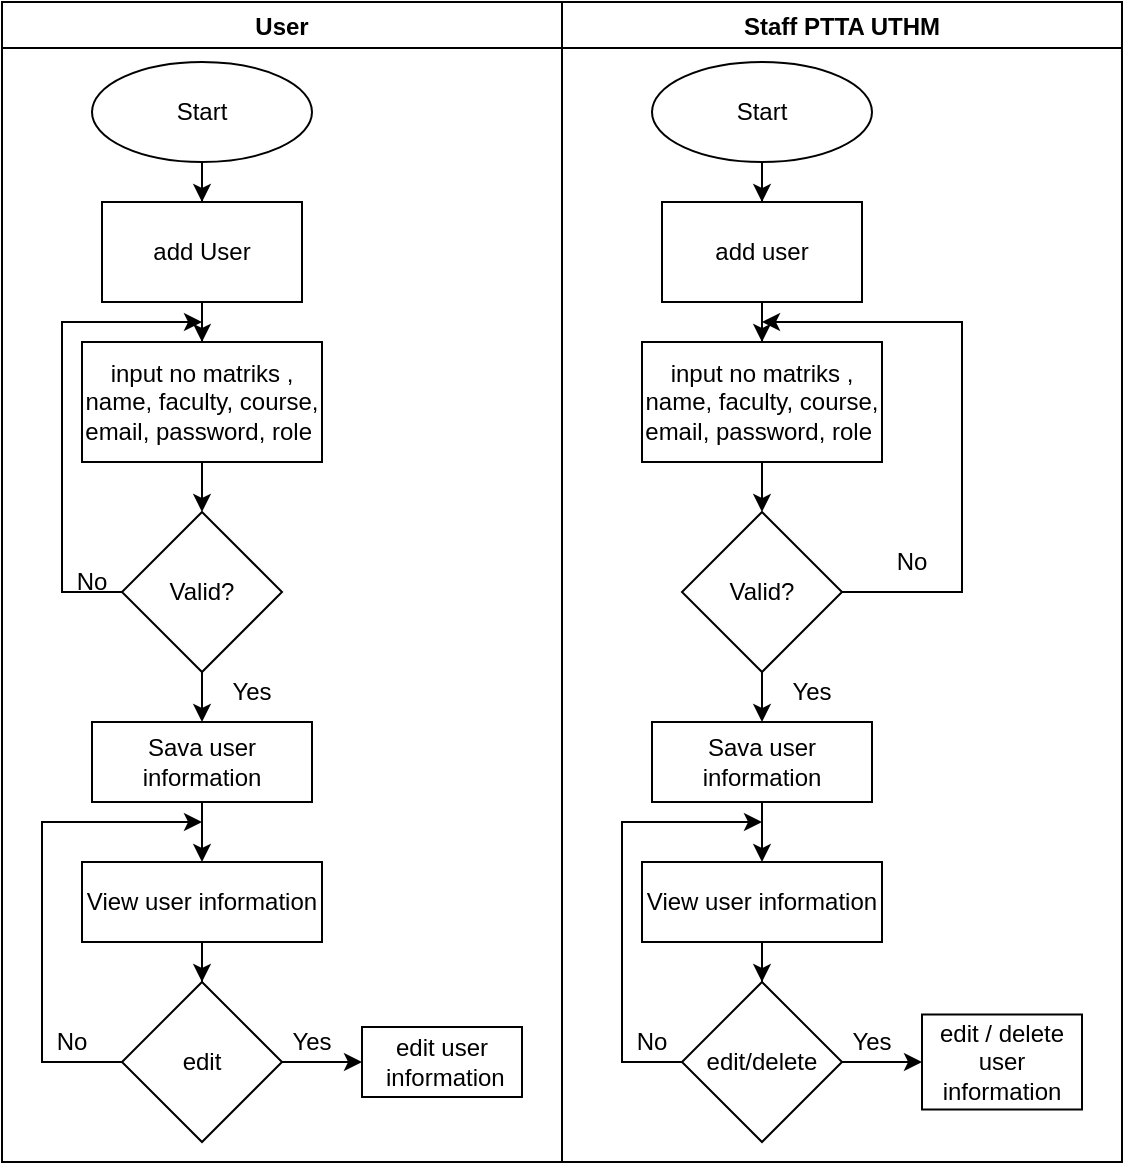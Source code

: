 <mxfile version="25.0.0">
  <diagram name="Page-1" id="uvpJDCQNIZLogQXfxX72">
    <mxGraphModel dx="772" dy="393" grid="1" gridSize="10" guides="1" tooltips="1" connect="1" arrows="1" fold="1" page="1" pageScale="1" pageWidth="850" pageHeight="1100" math="0" shadow="0">
      <root>
        <mxCell id="0" />
        <mxCell id="1" parent="0" />
        <mxCell id="1xTNmZthlHnNQeKMzbU9-2" value="User" style="swimlane;" parent="1" vertex="1">
          <mxGeometry x="30" y="40" width="280" height="580" as="geometry" />
        </mxCell>
        <mxCell id="1xTNmZthlHnNQeKMzbU9-5" value="" style="edgeStyle=orthogonalEdgeStyle;rounded=0;orthogonalLoop=1;jettySize=auto;html=1;" parent="1xTNmZthlHnNQeKMzbU9-2" source="1xTNmZthlHnNQeKMzbU9-3" target="1xTNmZthlHnNQeKMzbU9-4" edge="1">
          <mxGeometry relative="1" as="geometry" />
        </mxCell>
        <mxCell id="1xTNmZthlHnNQeKMzbU9-3" value="Start" style="ellipse;whiteSpace=wrap;html=1;" parent="1xTNmZthlHnNQeKMzbU9-2" vertex="1">
          <mxGeometry x="45" y="30" width="110" height="50" as="geometry" />
        </mxCell>
        <mxCell id="1xTNmZthlHnNQeKMzbU9-7" value="" style="edgeStyle=orthogonalEdgeStyle;rounded=0;orthogonalLoop=1;jettySize=auto;html=1;" parent="1xTNmZthlHnNQeKMzbU9-2" source="1xTNmZthlHnNQeKMzbU9-4" target="1xTNmZthlHnNQeKMzbU9-6" edge="1">
          <mxGeometry relative="1" as="geometry" />
        </mxCell>
        <mxCell id="1xTNmZthlHnNQeKMzbU9-4" value="add User" style="whiteSpace=wrap;html=1;" parent="1xTNmZthlHnNQeKMzbU9-2" vertex="1">
          <mxGeometry x="50" y="100" width="100" height="50" as="geometry" />
        </mxCell>
        <mxCell id="1xTNmZthlHnNQeKMzbU9-13" value="" style="edgeStyle=orthogonalEdgeStyle;rounded=0;orthogonalLoop=1;jettySize=auto;html=1;" parent="1xTNmZthlHnNQeKMzbU9-2" source="1xTNmZthlHnNQeKMzbU9-6" target="1xTNmZthlHnNQeKMzbU9-12" edge="1">
          <mxGeometry relative="1" as="geometry" />
        </mxCell>
        <mxCell id="1xTNmZthlHnNQeKMzbU9-6" value="input no matriks , name, faculty, course, email, password, role&amp;nbsp;" style="whiteSpace=wrap;html=1;" parent="1xTNmZthlHnNQeKMzbU9-2" vertex="1">
          <mxGeometry x="40" y="170" width="120" height="60" as="geometry" />
        </mxCell>
        <mxCell id="1xTNmZthlHnNQeKMzbU9-15" value="" style="edgeStyle=orthogonalEdgeStyle;rounded=0;orthogonalLoop=1;jettySize=auto;html=1;" parent="1xTNmZthlHnNQeKMzbU9-2" source="1xTNmZthlHnNQeKMzbU9-12" target="1xTNmZthlHnNQeKMzbU9-14" edge="1">
          <mxGeometry relative="1" as="geometry" />
        </mxCell>
        <mxCell id="1xTNmZthlHnNQeKMzbU9-12" value="Valid?" style="rhombus;whiteSpace=wrap;html=1;" parent="1xTNmZthlHnNQeKMzbU9-2" vertex="1">
          <mxGeometry x="60" y="255" width="80" height="80" as="geometry" />
        </mxCell>
        <mxCell id="1xTNmZthlHnNQeKMzbU9-17" value="" style="edgeStyle=orthogonalEdgeStyle;rounded=0;orthogonalLoop=1;jettySize=auto;html=1;" parent="1xTNmZthlHnNQeKMzbU9-2" source="1xTNmZthlHnNQeKMzbU9-14" target="1xTNmZthlHnNQeKMzbU9-16" edge="1">
          <mxGeometry relative="1" as="geometry" />
        </mxCell>
        <mxCell id="1xTNmZthlHnNQeKMzbU9-14" value="Sava user information" style="whiteSpace=wrap;html=1;" parent="1xTNmZthlHnNQeKMzbU9-2" vertex="1">
          <mxGeometry x="45" y="360" width="110" height="40" as="geometry" />
        </mxCell>
        <mxCell id="1xTNmZthlHnNQeKMzbU9-19" value="" style="edgeStyle=orthogonalEdgeStyle;rounded=0;orthogonalLoop=1;jettySize=auto;html=1;" parent="1xTNmZthlHnNQeKMzbU9-2" source="1xTNmZthlHnNQeKMzbU9-16" target="1xTNmZthlHnNQeKMzbU9-18" edge="1">
          <mxGeometry relative="1" as="geometry" />
        </mxCell>
        <mxCell id="1xTNmZthlHnNQeKMzbU9-16" value="View user information" style="whiteSpace=wrap;html=1;" parent="1xTNmZthlHnNQeKMzbU9-2" vertex="1">
          <mxGeometry x="40" y="430" width="120" height="40" as="geometry" />
        </mxCell>
        <mxCell id="1xTNmZthlHnNQeKMzbU9-21" value="" style="edgeStyle=orthogonalEdgeStyle;rounded=0;orthogonalLoop=1;jettySize=auto;html=1;" parent="1xTNmZthlHnNQeKMzbU9-2" source="1xTNmZthlHnNQeKMzbU9-18" target="1xTNmZthlHnNQeKMzbU9-20" edge="1">
          <mxGeometry relative="1" as="geometry" />
        </mxCell>
        <mxCell id="1xTNmZthlHnNQeKMzbU9-18" value="edit" style="rhombus;whiteSpace=wrap;html=1;" parent="1xTNmZthlHnNQeKMzbU9-2" vertex="1">
          <mxGeometry x="60" y="490" width="80" height="80" as="geometry" />
        </mxCell>
        <mxCell id="1xTNmZthlHnNQeKMzbU9-20" value="edit user&lt;div&gt;&lt;span style=&quot;background-color: initial;&quot;&gt;&amp;nbsp;information&lt;/span&gt;&lt;/div&gt;" style="whiteSpace=wrap;html=1;" parent="1xTNmZthlHnNQeKMzbU9-2" vertex="1">
          <mxGeometry x="180" y="512.5" width="80" height="35" as="geometry" />
        </mxCell>
        <mxCell id="1xTNmZthlHnNQeKMzbU9-27" value="No" style="text;html=1;align=center;verticalAlign=middle;whiteSpace=wrap;rounded=0;" parent="1xTNmZthlHnNQeKMzbU9-2" vertex="1">
          <mxGeometry x="10" y="510" width="50" height="20" as="geometry" />
        </mxCell>
        <mxCell id="1xTNmZthlHnNQeKMzbU9-28" value="No" style="text;html=1;align=center;verticalAlign=middle;whiteSpace=wrap;rounded=0;" parent="1xTNmZthlHnNQeKMzbU9-2" vertex="1">
          <mxGeometry x="20" y="280" width="50" height="20" as="geometry" />
        </mxCell>
        <mxCell id="1xTNmZthlHnNQeKMzbU9-31" value="Yes" style="text;html=1;align=center;verticalAlign=middle;whiteSpace=wrap;rounded=0;" parent="1xTNmZthlHnNQeKMzbU9-2" vertex="1">
          <mxGeometry x="130" y="510" width="50" height="20" as="geometry" />
        </mxCell>
        <mxCell id="1xTNmZthlHnNQeKMzbU9-32" value="Yes" style="text;html=1;align=center;verticalAlign=middle;whiteSpace=wrap;rounded=0;" parent="1xTNmZthlHnNQeKMzbU9-2" vertex="1">
          <mxGeometry x="100" y="335" width="50" height="20" as="geometry" />
        </mxCell>
        <mxCell id="1xTNmZthlHnNQeKMzbU9-25" value="" style="endArrow=classic;html=1;rounded=0;exitX=0;exitY=0.5;exitDx=0;exitDy=0;" parent="1" source="1xTNmZthlHnNQeKMzbU9-18" edge="1">
          <mxGeometry width="50" height="50" relative="1" as="geometry">
            <mxPoint x="220" y="560" as="sourcePoint" />
            <mxPoint x="130" y="450" as="targetPoint" />
            <Array as="points">
              <mxPoint x="50" y="570" />
              <mxPoint x="50" y="450" />
            </Array>
          </mxGeometry>
        </mxCell>
        <mxCell id="1xTNmZthlHnNQeKMzbU9-26" value="" style="endArrow=classic;html=1;rounded=0;exitX=0;exitY=0.5;exitDx=0;exitDy=0;" parent="1" source="1xTNmZthlHnNQeKMzbU9-12" edge="1">
          <mxGeometry width="50" height="50" relative="1" as="geometry">
            <mxPoint x="220" y="410" as="sourcePoint" />
            <mxPoint x="130" y="200" as="targetPoint" />
            <Array as="points">
              <mxPoint x="60" y="335" />
              <mxPoint x="60" y="200" />
            </Array>
          </mxGeometry>
        </mxCell>
        <mxCell id="1xTNmZthlHnNQeKMzbU9-33" value="Staff PTTA UTHM" style="swimlane;" parent="1" vertex="1">
          <mxGeometry x="310" y="40" width="280" height="580" as="geometry" />
        </mxCell>
        <mxCell id="1xTNmZthlHnNQeKMzbU9-34" value="" style="edgeStyle=orthogonalEdgeStyle;rounded=0;orthogonalLoop=1;jettySize=auto;html=1;" parent="1xTNmZthlHnNQeKMzbU9-33" source="1xTNmZthlHnNQeKMzbU9-35" target="1xTNmZthlHnNQeKMzbU9-37" edge="1">
          <mxGeometry relative="1" as="geometry" />
        </mxCell>
        <mxCell id="1xTNmZthlHnNQeKMzbU9-35" value="Start" style="ellipse;whiteSpace=wrap;html=1;" parent="1xTNmZthlHnNQeKMzbU9-33" vertex="1">
          <mxGeometry x="45" y="30" width="110" height="50" as="geometry" />
        </mxCell>
        <mxCell id="1xTNmZthlHnNQeKMzbU9-36" value="" style="edgeStyle=orthogonalEdgeStyle;rounded=0;orthogonalLoop=1;jettySize=auto;html=1;" parent="1xTNmZthlHnNQeKMzbU9-33" source="1xTNmZthlHnNQeKMzbU9-37" target="1xTNmZthlHnNQeKMzbU9-39" edge="1">
          <mxGeometry relative="1" as="geometry" />
        </mxCell>
        <mxCell id="1xTNmZthlHnNQeKMzbU9-37" value="add user" style="whiteSpace=wrap;html=1;" parent="1xTNmZthlHnNQeKMzbU9-33" vertex="1">
          <mxGeometry x="50" y="100" width="100" height="50" as="geometry" />
        </mxCell>
        <mxCell id="1xTNmZthlHnNQeKMzbU9-38" value="" style="edgeStyle=orthogonalEdgeStyle;rounded=0;orthogonalLoop=1;jettySize=auto;html=1;" parent="1xTNmZthlHnNQeKMzbU9-33" source="1xTNmZthlHnNQeKMzbU9-39" target="1xTNmZthlHnNQeKMzbU9-41" edge="1">
          <mxGeometry relative="1" as="geometry" />
        </mxCell>
        <mxCell id="1xTNmZthlHnNQeKMzbU9-39" value="input no matriks , name, faculty, course, email, password, role&amp;nbsp;" style="whiteSpace=wrap;html=1;" parent="1xTNmZthlHnNQeKMzbU9-33" vertex="1">
          <mxGeometry x="40" y="170" width="120" height="60" as="geometry" />
        </mxCell>
        <mxCell id="1xTNmZthlHnNQeKMzbU9-40" value="" style="edgeStyle=orthogonalEdgeStyle;rounded=0;orthogonalLoop=1;jettySize=auto;html=1;" parent="1xTNmZthlHnNQeKMzbU9-33" source="1xTNmZthlHnNQeKMzbU9-41" target="1xTNmZthlHnNQeKMzbU9-43" edge="1">
          <mxGeometry relative="1" as="geometry" />
        </mxCell>
        <mxCell id="1xTNmZthlHnNQeKMzbU9-41" value="Valid?" style="rhombus;whiteSpace=wrap;html=1;" parent="1xTNmZthlHnNQeKMzbU9-33" vertex="1">
          <mxGeometry x="60" y="255" width="80" height="80" as="geometry" />
        </mxCell>
        <mxCell id="1xTNmZthlHnNQeKMzbU9-42" value="" style="edgeStyle=orthogonalEdgeStyle;rounded=0;orthogonalLoop=1;jettySize=auto;html=1;" parent="1xTNmZthlHnNQeKMzbU9-33" source="1xTNmZthlHnNQeKMzbU9-43" target="1xTNmZthlHnNQeKMzbU9-45" edge="1">
          <mxGeometry relative="1" as="geometry" />
        </mxCell>
        <mxCell id="1xTNmZthlHnNQeKMzbU9-43" value="Sava user information" style="whiteSpace=wrap;html=1;" parent="1xTNmZthlHnNQeKMzbU9-33" vertex="1">
          <mxGeometry x="45" y="360" width="110" height="40" as="geometry" />
        </mxCell>
        <mxCell id="1xTNmZthlHnNQeKMzbU9-44" value="" style="edgeStyle=orthogonalEdgeStyle;rounded=0;orthogonalLoop=1;jettySize=auto;html=1;" parent="1xTNmZthlHnNQeKMzbU9-33" source="1xTNmZthlHnNQeKMzbU9-45" target="1xTNmZthlHnNQeKMzbU9-47" edge="1">
          <mxGeometry relative="1" as="geometry" />
        </mxCell>
        <mxCell id="1xTNmZthlHnNQeKMzbU9-45" value="View user information" style="whiteSpace=wrap;html=1;" parent="1xTNmZthlHnNQeKMzbU9-33" vertex="1">
          <mxGeometry x="40" y="430" width="120" height="40" as="geometry" />
        </mxCell>
        <mxCell id="1xTNmZthlHnNQeKMzbU9-46" value="" style="edgeStyle=orthogonalEdgeStyle;rounded=0;orthogonalLoop=1;jettySize=auto;html=1;" parent="1xTNmZthlHnNQeKMzbU9-33" source="1xTNmZthlHnNQeKMzbU9-47" target="1xTNmZthlHnNQeKMzbU9-48" edge="1">
          <mxGeometry relative="1" as="geometry" />
        </mxCell>
        <mxCell id="1xTNmZthlHnNQeKMzbU9-47" value="edit/delete" style="rhombus;whiteSpace=wrap;html=1;" parent="1xTNmZthlHnNQeKMzbU9-33" vertex="1">
          <mxGeometry x="60" y="490" width="80" height="80" as="geometry" />
        </mxCell>
        <mxCell id="1xTNmZthlHnNQeKMzbU9-48" value="edit / delete user information" style="whiteSpace=wrap;html=1;" parent="1xTNmZthlHnNQeKMzbU9-33" vertex="1">
          <mxGeometry x="180" y="506.25" width="80" height="47.5" as="geometry" />
        </mxCell>
        <mxCell id="1xTNmZthlHnNQeKMzbU9-49" value="No" style="text;html=1;align=center;verticalAlign=middle;whiteSpace=wrap;rounded=0;" parent="1xTNmZthlHnNQeKMzbU9-33" vertex="1">
          <mxGeometry x="20" y="510" width="50" height="20" as="geometry" />
        </mxCell>
        <mxCell id="1xTNmZthlHnNQeKMzbU9-50" value="No" style="text;html=1;align=center;verticalAlign=middle;whiteSpace=wrap;rounded=0;" parent="1xTNmZthlHnNQeKMzbU9-33" vertex="1">
          <mxGeometry x="150" y="270" width="50" height="20" as="geometry" />
        </mxCell>
        <mxCell id="1xTNmZthlHnNQeKMzbU9-51" value="Yes" style="text;html=1;align=center;verticalAlign=middle;whiteSpace=wrap;rounded=0;" parent="1xTNmZthlHnNQeKMzbU9-33" vertex="1">
          <mxGeometry x="130" y="510" width="50" height="20" as="geometry" />
        </mxCell>
        <mxCell id="1xTNmZthlHnNQeKMzbU9-52" value="Yes" style="text;html=1;align=center;verticalAlign=middle;whiteSpace=wrap;rounded=0;" parent="1xTNmZthlHnNQeKMzbU9-33" vertex="1">
          <mxGeometry x="100" y="335" width="50" height="20" as="geometry" />
        </mxCell>
        <mxCell id="1xTNmZthlHnNQeKMzbU9-53" value="" style="endArrow=classic;html=1;rounded=0;" parent="1xTNmZthlHnNQeKMzbU9-33" edge="1">
          <mxGeometry width="50" height="50" relative="1" as="geometry">
            <mxPoint x="60" y="530" as="sourcePoint" />
            <mxPoint x="100" y="410" as="targetPoint" />
            <Array as="points">
              <mxPoint x="30" y="530" />
              <mxPoint x="30" y="410" />
            </Array>
          </mxGeometry>
        </mxCell>
        <mxCell id="1xTNmZthlHnNQeKMzbU9-54" value="" style="endArrow=classic;html=1;rounded=0;exitX=1;exitY=0.5;exitDx=0;exitDy=0;" parent="1xTNmZthlHnNQeKMzbU9-33" source="1xTNmZthlHnNQeKMzbU9-41" edge="1">
          <mxGeometry width="50" height="50" relative="1" as="geometry">
            <mxPoint x="140" y="290" as="sourcePoint" />
            <mxPoint x="100" y="160" as="targetPoint" />
            <Array as="points">
              <mxPoint x="200" y="295" />
              <mxPoint x="200" y="160" />
            </Array>
          </mxGeometry>
        </mxCell>
      </root>
    </mxGraphModel>
  </diagram>
</mxfile>
